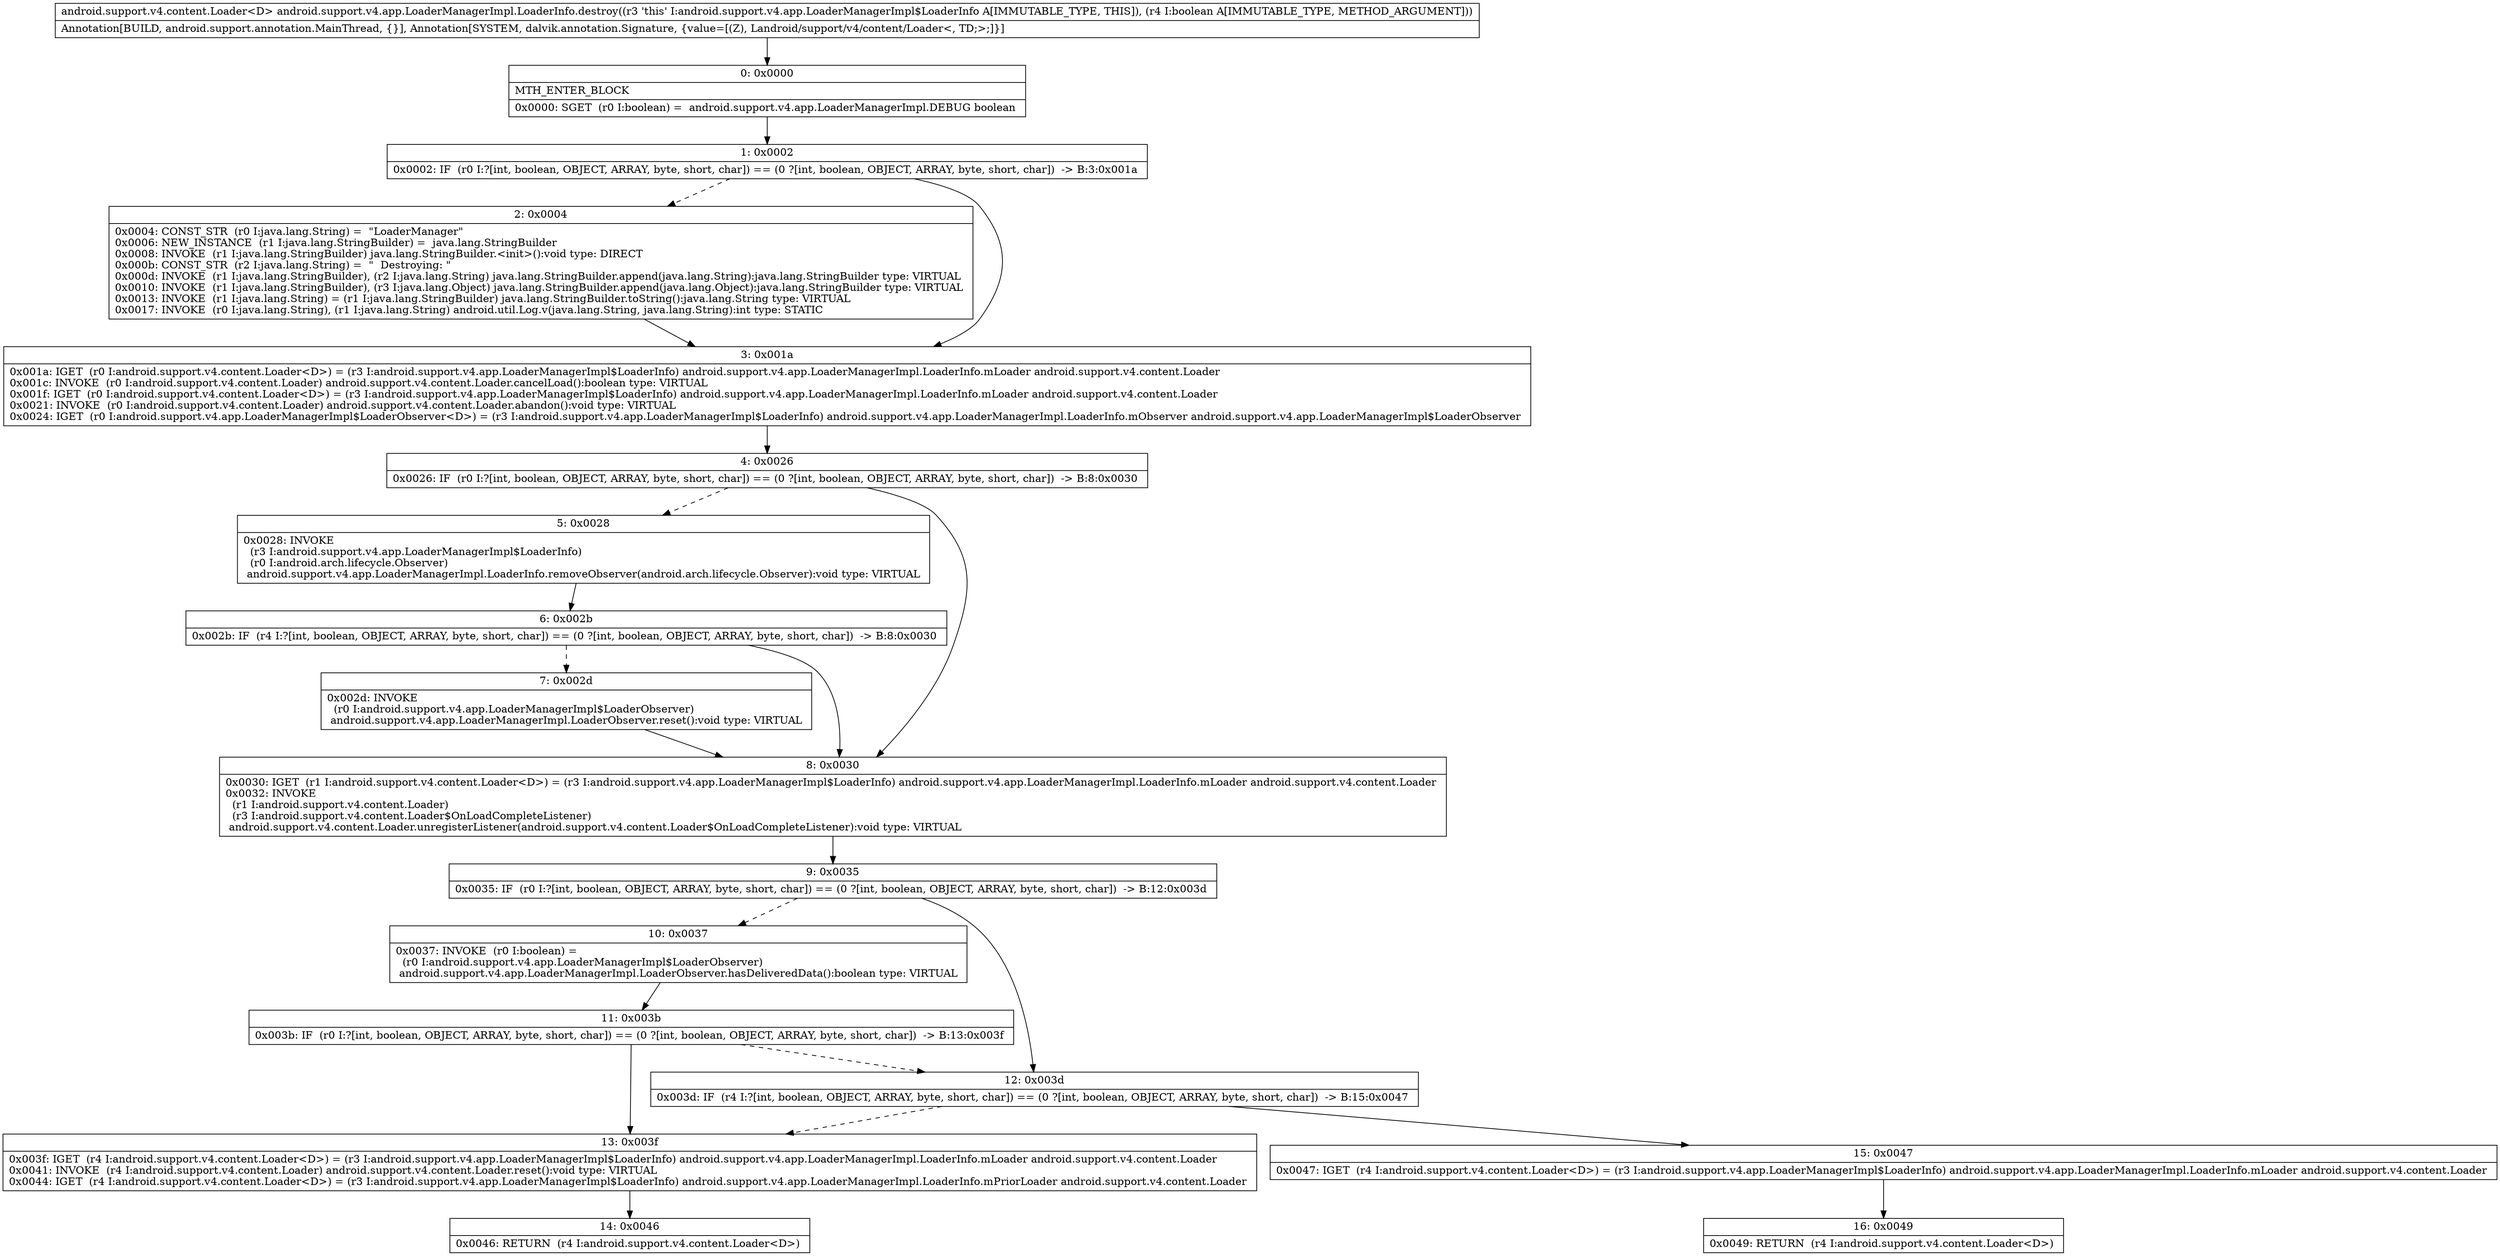 digraph "CFG forandroid.support.v4.app.LoaderManagerImpl.LoaderInfo.destroy(Z)Landroid\/support\/v4\/content\/Loader;" {
Node_0 [shape=record,label="{0\:\ 0x0000|MTH_ENTER_BLOCK\l|0x0000: SGET  (r0 I:boolean) =  android.support.v4.app.LoaderManagerImpl.DEBUG boolean \l}"];
Node_1 [shape=record,label="{1\:\ 0x0002|0x0002: IF  (r0 I:?[int, boolean, OBJECT, ARRAY, byte, short, char]) == (0 ?[int, boolean, OBJECT, ARRAY, byte, short, char])  \-\> B:3:0x001a \l}"];
Node_2 [shape=record,label="{2\:\ 0x0004|0x0004: CONST_STR  (r0 I:java.lang.String) =  \"LoaderManager\" \l0x0006: NEW_INSTANCE  (r1 I:java.lang.StringBuilder) =  java.lang.StringBuilder \l0x0008: INVOKE  (r1 I:java.lang.StringBuilder) java.lang.StringBuilder.\<init\>():void type: DIRECT \l0x000b: CONST_STR  (r2 I:java.lang.String) =  \"  Destroying: \" \l0x000d: INVOKE  (r1 I:java.lang.StringBuilder), (r2 I:java.lang.String) java.lang.StringBuilder.append(java.lang.String):java.lang.StringBuilder type: VIRTUAL \l0x0010: INVOKE  (r1 I:java.lang.StringBuilder), (r3 I:java.lang.Object) java.lang.StringBuilder.append(java.lang.Object):java.lang.StringBuilder type: VIRTUAL \l0x0013: INVOKE  (r1 I:java.lang.String) = (r1 I:java.lang.StringBuilder) java.lang.StringBuilder.toString():java.lang.String type: VIRTUAL \l0x0017: INVOKE  (r0 I:java.lang.String), (r1 I:java.lang.String) android.util.Log.v(java.lang.String, java.lang.String):int type: STATIC \l}"];
Node_3 [shape=record,label="{3\:\ 0x001a|0x001a: IGET  (r0 I:android.support.v4.content.Loader\<D\>) = (r3 I:android.support.v4.app.LoaderManagerImpl$LoaderInfo) android.support.v4.app.LoaderManagerImpl.LoaderInfo.mLoader android.support.v4.content.Loader \l0x001c: INVOKE  (r0 I:android.support.v4.content.Loader) android.support.v4.content.Loader.cancelLoad():boolean type: VIRTUAL \l0x001f: IGET  (r0 I:android.support.v4.content.Loader\<D\>) = (r3 I:android.support.v4.app.LoaderManagerImpl$LoaderInfo) android.support.v4.app.LoaderManagerImpl.LoaderInfo.mLoader android.support.v4.content.Loader \l0x0021: INVOKE  (r0 I:android.support.v4.content.Loader) android.support.v4.content.Loader.abandon():void type: VIRTUAL \l0x0024: IGET  (r0 I:android.support.v4.app.LoaderManagerImpl$LoaderObserver\<D\>) = (r3 I:android.support.v4.app.LoaderManagerImpl$LoaderInfo) android.support.v4.app.LoaderManagerImpl.LoaderInfo.mObserver android.support.v4.app.LoaderManagerImpl$LoaderObserver \l}"];
Node_4 [shape=record,label="{4\:\ 0x0026|0x0026: IF  (r0 I:?[int, boolean, OBJECT, ARRAY, byte, short, char]) == (0 ?[int, boolean, OBJECT, ARRAY, byte, short, char])  \-\> B:8:0x0030 \l}"];
Node_5 [shape=record,label="{5\:\ 0x0028|0x0028: INVOKE  \l  (r3 I:android.support.v4.app.LoaderManagerImpl$LoaderInfo)\l  (r0 I:android.arch.lifecycle.Observer)\l android.support.v4.app.LoaderManagerImpl.LoaderInfo.removeObserver(android.arch.lifecycle.Observer):void type: VIRTUAL \l}"];
Node_6 [shape=record,label="{6\:\ 0x002b|0x002b: IF  (r4 I:?[int, boolean, OBJECT, ARRAY, byte, short, char]) == (0 ?[int, boolean, OBJECT, ARRAY, byte, short, char])  \-\> B:8:0x0030 \l}"];
Node_7 [shape=record,label="{7\:\ 0x002d|0x002d: INVOKE  \l  (r0 I:android.support.v4.app.LoaderManagerImpl$LoaderObserver)\l android.support.v4.app.LoaderManagerImpl.LoaderObserver.reset():void type: VIRTUAL \l}"];
Node_8 [shape=record,label="{8\:\ 0x0030|0x0030: IGET  (r1 I:android.support.v4.content.Loader\<D\>) = (r3 I:android.support.v4.app.LoaderManagerImpl$LoaderInfo) android.support.v4.app.LoaderManagerImpl.LoaderInfo.mLoader android.support.v4.content.Loader \l0x0032: INVOKE  \l  (r1 I:android.support.v4.content.Loader)\l  (r3 I:android.support.v4.content.Loader$OnLoadCompleteListener)\l android.support.v4.content.Loader.unregisterListener(android.support.v4.content.Loader$OnLoadCompleteListener):void type: VIRTUAL \l}"];
Node_9 [shape=record,label="{9\:\ 0x0035|0x0035: IF  (r0 I:?[int, boolean, OBJECT, ARRAY, byte, short, char]) == (0 ?[int, boolean, OBJECT, ARRAY, byte, short, char])  \-\> B:12:0x003d \l}"];
Node_10 [shape=record,label="{10\:\ 0x0037|0x0037: INVOKE  (r0 I:boolean) = \l  (r0 I:android.support.v4.app.LoaderManagerImpl$LoaderObserver)\l android.support.v4.app.LoaderManagerImpl.LoaderObserver.hasDeliveredData():boolean type: VIRTUAL \l}"];
Node_11 [shape=record,label="{11\:\ 0x003b|0x003b: IF  (r0 I:?[int, boolean, OBJECT, ARRAY, byte, short, char]) == (0 ?[int, boolean, OBJECT, ARRAY, byte, short, char])  \-\> B:13:0x003f \l}"];
Node_12 [shape=record,label="{12\:\ 0x003d|0x003d: IF  (r4 I:?[int, boolean, OBJECT, ARRAY, byte, short, char]) == (0 ?[int, boolean, OBJECT, ARRAY, byte, short, char])  \-\> B:15:0x0047 \l}"];
Node_13 [shape=record,label="{13\:\ 0x003f|0x003f: IGET  (r4 I:android.support.v4.content.Loader\<D\>) = (r3 I:android.support.v4.app.LoaderManagerImpl$LoaderInfo) android.support.v4.app.LoaderManagerImpl.LoaderInfo.mLoader android.support.v4.content.Loader \l0x0041: INVOKE  (r4 I:android.support.v4.content.Loader) android.support.v4.content.Loader.reset():void type: VIRTUAL \l0x0044: IGET  (r4 I:android.support.v4.content.Loader\<D\>) = (r3 I:android.support.v4.app.LoaderManagerImpl$LoaderInfo) android.support.v4.app.LoaderManagerImpl.LoaderInfo.mPriorLoader android.support.v4.content.Loader \l}"];
Node_14 [shape=record,label="{14\:\ 0x0046|0x0046: RETURN  (r4 I:android.support.v4.content.Loader\<D\>) \l}"];
Node_15 [shape=record,label="{15\:\ 0x0047|0x0047: IGET  (r4 I:android.support.v4.content.Loader\<D\>) = (r3 I:android.support.v4.app.LoaderManagerImpl$LoaderInfo) android.support.v4.app.LoaderManagerImpl.LoaderInfo.mLoader android.support.v4.content.Loader \l}"];
Node_16 [shape=record,label="{16\:\ 0x0049|0x0049: RETURN  (r4 I:android.support.v4.content.Loader\<D\>) \l}"];
MethodNode[shape=record,label="{android.support.v4.content.Loader\<D\> android.support.v4.app.LoaderManagerImpl.LoaderInfo.destroy((r3 'this' I:android.support.v4.app.LoaderManagerImpl$LoaderInfo A[IMMUTABLE_TYPE, THIS]), (r4 I:boolean A[IMMUTABLE_TYPE, METHOD_ARGUMENT]))  | Annotation[BUILD, android.support.annotation.MainThread, \{\}], Annotation[SYSTEM, dalvik.annotation.Signature, \{value=[(Z), Landroid\/support\/v4\/content\/Loader\<, TD;\>;]\}]\l}"];
MethodNode -> Node_0;
Node_0 -> Node_1;
Node_1 -> Node_2[style=dashed];
Node_1 -> Node_3;
Node_2 -> Node_3;
Node_3 -> Node_4;
Node_4 -> Node_5[style=dashed];
Node_4 -> Node_8;
Node_5 -> Node_6;
Node_6 -> Node_7[style=dashed];
Node_6 -> Node_8;
Node_7 -> Node_8;
Node_8 -> Node_9;
Node_9 -> Node_10[style=dashed];
Node_9 -> Node_12;
Node_10 -> Node_11;
Node_11 -> Node_12[style=dashed];
Node_11 -> Node_13;
Node_12 -> Node_13[style=dashed];
Node_12 -> Node_15;
Node_13 -> Node_14;
Node_15 -> Node_16;
}

